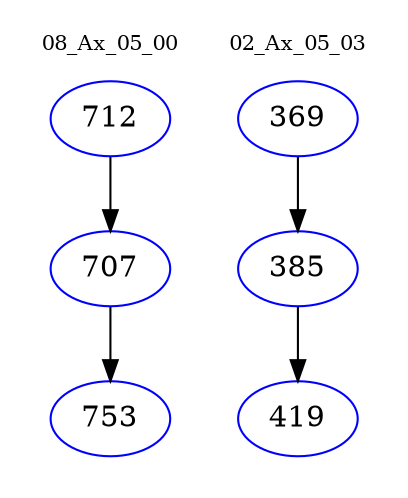 digraph{
subgraph cluster_0 {
color = white
label = "08_Ax_05_00";
fontsize=10;
T0_712 [label="712", color="blue"]
T0_712 -> T0_707 [color="black"]
T0_707 [label="707", color="blue"]
T0_707 -> T0_753 [color="black"]
T0_753 [label="753", color="blue"]
}
subgraph cluster_1 {
color = white
label = "02_Ax_05_03";
fontsize=10;
T1_369 [label="369", color="blue"]
T1_369 -> T1_385 [color="black"]
T1_385 [label="385", color="blue"]
T1_385 -> T1_419 [color="black"]
T1_419 [label="419", color="blue"]
}
}

